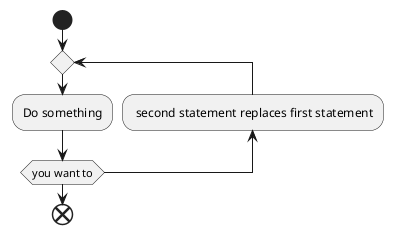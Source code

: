 {
  "sha1": "o0gqhodw8yjwuu7lyurx9loc13uqof3",
  "insertion": {
    "when": "2024-06-04T17:28:39.219Z",
    "url": "https://github.com/plantuml/plantuml/issues/855",
    "user": "plantuml@gmail.com"
  }
}
@startuml
start
repeat
  :Do something;
  backward: first statement is overridden;
  backward: second statement replaces first statement;
repeat while (you want to)
end
@enduml
